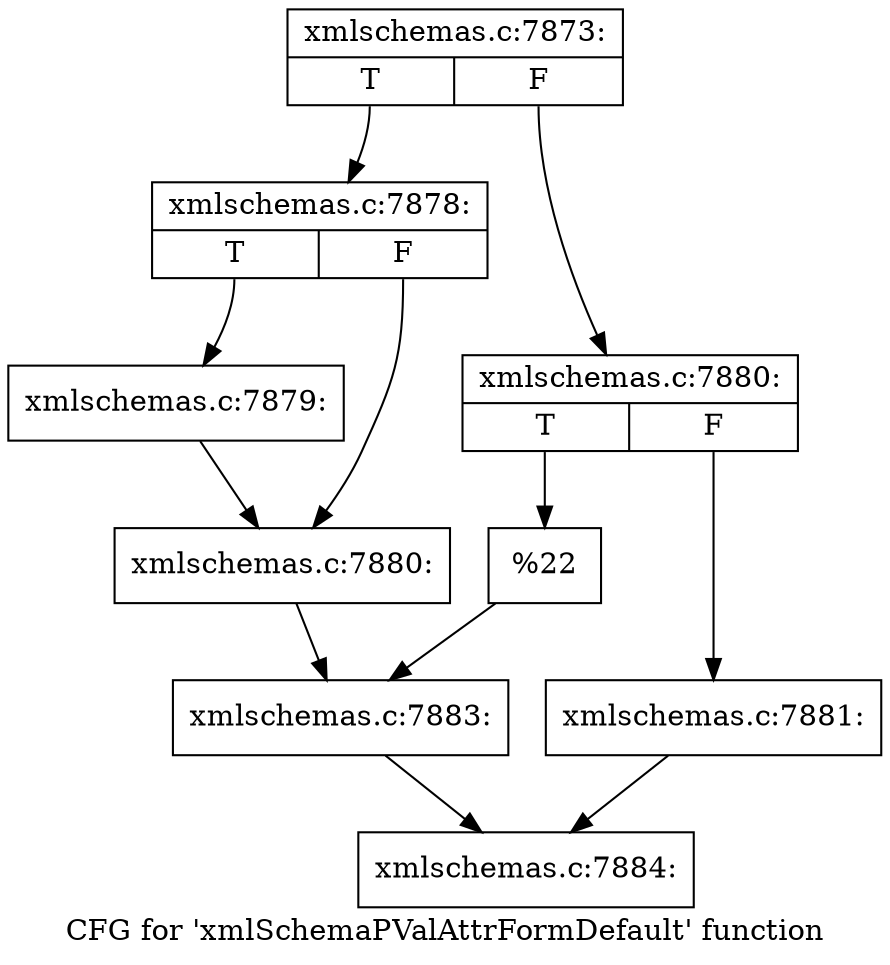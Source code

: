 digraph "CFG for 'xmlSchemaPValAttrFormDefault' function" {
	label="CFG for 'xmlSchemaPValAttrFormDefault' function";

	Node0x4b48e30 [shape=record,label="{xmlschemas.c:7873:|{<s0>T|<s1>F}}"];
	Node0x4b48e30:s0 -> Node0x4ca8f00;
	Node0x4b48e30:s1 -> Node0x4ca8fa0;
	Node0x4ca8f00 [shape=record,label="{xmlschemas.c:7878:|{<s0>T|<s1>F}}"];
	Node0x4ca8f00:s0 -> Node0x4ca9570;
	Node0x4ca8f00:s1 -> Node0x4ca95c0;
	Node0x4ca9570 [shape=record,label="{xmlschemas.c:7879:}"];
	Node0x4ca9570 -> Node0x4ca95c0;
	Node0x4ca95c0 [shape=record,label="{xmlschemas.c:7880:}"];
	Node0x4ca95c0 -> Node0x4ca8f50;
	Node0x4ca8fa0 [shape=record,label="{xmlschemas.c:7880:|{<s0>T|<s1>F}}"];
	Node0x4ca8fa0:s0 -> Node0x4ca9f30;
	Node0x4ca8fa0:s1 -> Node0x4ca9ee0;
	Node0x4ca9ee0 [shape=record,label="{xmlschemas.c:7881:}"];
	Node0x4ca9ee0 -> Node0x4b49710;
	Node0x4ca9f30 [shape=record,label="{%22}"];
	Node0x4ca9f30 -> Node0x4ca8f50;
	Node0x4ca8f50 [shape=record,label="{xmlschemas.c:7883:}"];
	Node0x4ca8f50 -> Node0x4b49710;
	Node0x4b49710 [shape=record,label="{xmlschemas.c:7884:}"];
}
